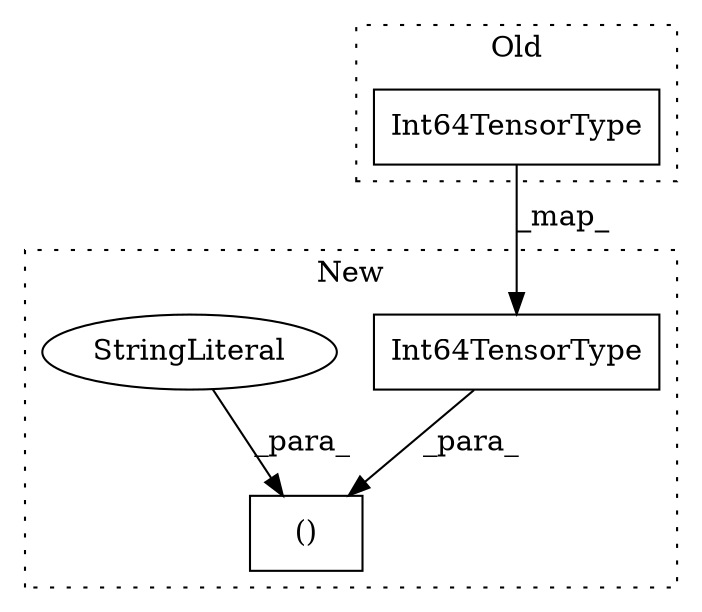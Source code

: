 digraph G {
subgraph cluster0 {
1 [label="Int64TensorType" a="32" s="556,586" l="16,1" shape="box"];
label = "Old";
style="dotted";
}
subgraph cluster1 {
2 [label="Int64TensorType" a="32" s="581,611" l="16,1" shape="box"];
3 [label="()" a="106" s="561" l="51" shape="box"];
4 [label="StringLiteral" a="45" s="561" l="7" shape="ellipse"];
label = "New";
style="dotted";
}
1 -> 2 [label="_map_"];
2 -> 3 [label="_para_"];
4 -> 3 [label="_para_"];
}